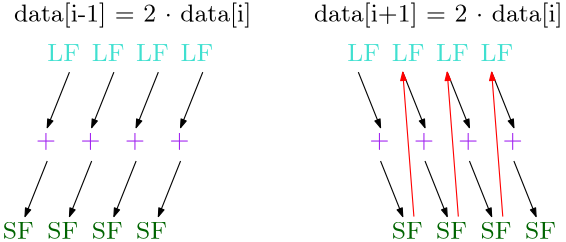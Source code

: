 <?xml version="1.0"?>
<!DOCTYPE ipe SYSTEM "ipe.dtd">
<ipe version="70212" creator="Ipe 7.2.13">
<info created="D:20230303100442" modified="D:20230303110013"/>
<ipestyle name="basic">
<symbol name="arrow/arc(spx)">
<path stroke="sym-stroke" fill="sym-stroke" pen="sym-pen">
0 0 m
-1 0.333 l
-1 -0.333 l
h
</path>
</symbol>
<symbol name="arrow/farc(spx)">
<path stroke="sym-stroke" fill="white" pen="sym-pen">
0 0 m
-1 0.333 l
-1 -0.333 l
h
</path>
</symbol>
<symbol name="arrow/ptarc(spx)">
<path stroke="sym-stroke" fill="sym-stroke" pen="sym-pen">
0 0 m
-1 0.333 l
-0.8 0 l
-1 -0.333 l
h
</path>
</symbol>
<symbol name="arrow/fptarc(spx)">
<path stroke="sym-stroke" fill="white" pen="sym-pen">
0 0 m
-1 0.333 l
-0.8 0 l
-1 -0.333 l
h
</path>
</symbol>
<symbol name="mark/circle(sx)" transformations="translations">
<path fill="sym-stroke">
0.6 0 0 0.6 0 0 e
0.4 0 0 0.4 0 0 e
</path>
</symbol>
<symbol name="mark/disk(sx)" transformations="translations">
<path fill="sym-stroke">
0.6 0 0 0.6 0 0 e
</path>
</symbol>
<symbol name="mark/fdisk(sfx)" transformations="translations">
<group>
<path fill="sym-fill">
0.5 0 0 0.5 0 0 e
</path>
<path fill="sym-stroke" fillrule="eofill">
0.6 0 0 0.6 0 0 e
0.4 0 0 0.4 0 0 e
</path>
</group>
</symbol>
<symbol name="mark/box(sx)" transformations="translations">
<path fill="sym-stroke" fillrule="eofill">
-0.6 -0.6 m
0.6 -0.6 l
0.6 0.6 l
-0.6 0.6 l
h
-0.4 -0.4 m
0.4 -0.4 l
0.4 0.4 l
-0.4 0.4 l
h
</path>
</symbol>
<symbol name="mark/square(sx)" transformations="translations">
<path fill="sym-stroke">
-0.6 -0.6 m
0.6 -0.6 l
0.6 0.6 l
-0.6 0.6 l
h
</path>
</symbol>
<symbol name="mark/fsquare(sfx)" transformations="translations">
<group>
<path fill="sym-fill">
-0.5 -0.5 m
0.5 -0.5 l
0.5 0.5 l
-0.5 0.5 l
h
</path>
<path fill="sym-stroke" fillrule="eofill">
-0.6 -0.6 m
0.6 -0.6 l
0.6 0.6 l
-0.6 0.6 l
h
-0.4 -0.4 m
0.4 -0.4 l
0.4 0.4 l
-0.4 0.4 l
h
</path>
</group>
</symbol>
<symbol name="mark/cross(sx)" transformations="translations">
<group>
<path fill="sym-stroke">
-0.43 -0.57 m
0.57 0.43 l
0.43 0.57 l
-0.57 -0.43 l
h
</path>
<path fill="sym-stroke">
-0.43 0.57 m
0.57 -0.43 l
0.43 -0.57 l
-0.57 0.43 l
h
</path>
</group>
</symbol>
<symbol name="arrow/fnormal(spx)">
<path stroke="sym-stroke" fill="white" pen="sym-pen">
0 0 m
-1 0.333 l
-1 -0.333 l
h
</path>
</symbol>
<symbol name="arrow/pointed(spx)">
<path stroke="sym-stroke" fill="sym-stroke" pen="sym-pen">
0 0 m
-1 0.333 l
-0.8 0 l
-1 -0.333 l
h
</path>
</symbol>
<symbol name="arrow/fpointed(spx)">
<path stroke="sym-stroke" fill="white" pen="sym-pen">
0 0 m
-1 0.333 l
-0.8 0 l
-1 -0.333 l
h
</path>
</symbol>
<symbol name="arrow/linear(spx)">
<path stroke="sym-stroke" pen="sym-pen">
-1 0.333 m
0 0 l
-1 -0.333 l
</path>
</symbol>
<symbol name="arrow/fdouble(spx)">
<path stroke="sym-stroke" fill="white" pen="sym-pen">
0 0 m
-1 0.333 l
-1 -0.333 l
h
-1 0 m
-2 0.333 l
-2 -0.333 l
h
</path>
</symbol>
<symbol name="arrow/double(spx)">
<path stroke="sym-stroke" fill="sym-stroke" pen="sym-pen">
0 0 m
-1 0.333 l
-1 -0.333 l
h
-1 0 m
-2 0.333 l
-2 -0.333 l
h
</path>
</symbol>
<pen name="heavier" value="0.8"/>
<pen name="fat" value="1.2"/>
<pen name="ultrafat" value="2"/>
<symbolsize name="large" value="5"/>
<symbolsize name="small" value="2"/>
<symbolsize name="tiny" value="1.1"/>
<arrowsize name="large" value="10"/>
<arrowsize name="small" value="5"/>
<arrowsize name="tiny" value="3"/>
<color name="red" value="1 0 0"/>
<color name="green" value="0 1 0"/>
<color name="blue" value="0 0 1"/>
<color name="yellow" value="1 1 0"/>
<color name="orange" value="1 0.647 0"/>
<color name="gold" value="1 0.843 0"/>
<color name="purple" value="0.627 0.125 0.941"/>
<color name="gray" value="0.745"/>
<color name="brown" value="0.647 0.165 0.165"/>
<color name="navy" value="0 0 0.502"/>
<color name="pink" value="1 0.753 0.796"/>
<color name="seagreen" value="0.18 0.545 0.341"/>
<color name="turquoise" value="0.251 0.878 0.816"/>
<color name="violet" value="0.933 0.51 0.933"/>
<color name="darkblue" value="0 0 0.545"/>
<color name="darkcyan" value="0 0.545 0.545"/>
<color name="darkgray" value="0.663"/>
<color name="darkgreen" value="0 0.392 0"/>
<color name="darkmagenta" value="0.545 0 0.545"/>
<color name="darkorange" value="1 0.549 0"/>
<color name="darkred" value="0.545 0 0"/>
<color name="lightblue" value="0.678 0.847 0.902"/>
<color name="lightcyan" value="0.878 1 1"/>
<color name="lightgray" value="0.827"/>
<color name="lightgreen" value="0.565 0.933 0.565"/>
<color name="lightyellow" value="1 1 0.878"/>
<dashstyle name="dashed" value="[4] 0"/>
<dashstyle name="dotted" value="[1 3] 0"/>
<dashstyle name="dash dotted" value="[4 2 1 2] 0"/>
<dashstyle name="dash dot dotted" value="[4 2 1 2 1 2] 0"/>
<textsize name="large" value="\large"/>
<textsize name="Large" value="\Large"/>
<textsize name="LARGE" value="\LARGE"/>
<textsize name="huge" value="\huge"/>
<textsize name="Huge" value="\Huge"/>
<textsize name="small" value="\small"/>
<textsize name="footnote" value="\footnotesize"/>
<textsize name="tiny" value="\tiny"/>
<textstyle name="center" begin="\begin{center}" end="\end{center}"/>
<textstyle name="itemize" begin="\begin{itemize}" end="\end{itemize}"/>
<textstyle name="item" begin="\begin{itemize}\item{}" end="\end{itemize}"/>
<gridsize name="4 pts" value="4"/>
<gridsize name="8 pts (~3 mm)" value="8"/>
<gridsize name="16 pts (~6 mm)" value="16"/>
<gridsize name="32 pts (~12 mm)" value="32"/>
<gridsize name="10 pts (~3.5 mm)" value="10"/>
<gridsize name="20 pts (~7 mm)" value="20"/>
<gridsize name="14 pts (~5 mm)" value="14"/>
<gridsize name="28 pts (~10 mm)" value="28"/>
<gridsize name="56 pts (~20 mm)" value="56"/>
<anglesize name="90 deg" value="90"/>
<anglesize name="60 deg" value="60"/>
<anglesize name="45 deg" value="45"/>
<anglesize name="30 deg" value="30"/>
<anglesize name="22.5 deg" value="22.5"/>
<opacity name="10%" value="0.1"/>
<opacity name="30%" value="0.3"/>
<opacity name="50%" value="0.5"/>
<opacity name="75%" value="0.75"/>
<tiling name="falling" angle="-60" step="4" width="1"/>
<tiling name="rising" angle="30" step="4" width="1"/>
</ipestyle>
<page>
<layer name="alpha"/>
<view layers="alpha" active="alpha"/>
<text layer="alpha" matrix="1 0 0 1 48 -4" transformations="translations" pos="80 788" stroke="turquoise" type="label" width="11.774" height="6.127" depth="0" valign="bottom" size="small">LF</text>
<text matrix="1 0 0 1 32 -68" transformations="translations" pos="80 788" stroke="darkgreen" type="label" width="11.135" height="6.127" depth="0" valign="bottom" size="small">SF</text>
<text matrix="1 0 0 1 44 -36" transformations="translations" pos="80 788" stroke="purple" type="label" width="7.168" height="5.314" depth="0.83" valign="bottom" size="small">+</text>
<path stroke="black" arrow="normal/tiny">
136 780 m
128 760 l
</path>
<path stroke="black" arrow="normal/tiny">
128 748 m
120 728 l
</path>
<text matrix="1 0 0 1 64 -4" transformations="translations" pos="80 788" stroke="turquoise" type="label" width="11.774" height="6.127" depth="0" valign="bottom" size="small">LF</text>
<text matrix="1 0 0 1 48 -68" transformations="translations" pos="80 788" stroke="darkgreen" type="label" width="11.135" height="6.127" depth="0" valign="bottom" size="small">SF</text>
<text matrix="1 0 0 1 60 -36" transformations="translations" pos="80 788" stroke="purple" type="label" width="7.168" height="5.314" depth="0.83" valign="bottom" size="small">+</text>
<path matrix="1 0 0 1 16 0" stroke="black" arrow="normal/tiny">
136 780 m
128 760 l
</path>
<path matrix="1 0 0 1 16 0" stroke="black" arrow="normal/tiny">
128 748 m
120 728 l
</path>
<text matrix="1 0 0 1 80 -4" transformations="translations" pos="80 788" stroke="turquoise" type="label" width="11.774" height="6.127" depth="0" valign="bottom" size="small">LF</text>
<text matrix="1 0 0 1 64 -68" transformations="translations" pos="80 788" stroke="darkgreen" type="label" width="11.135" height="6.127" depth="0" valign="bottom" size="small">SF</text>
<text matrix="1 0 0 1 76 -36" transformations="translations" pos="80 788" stroke="purple" type="label" width="7.168" height="5.314" depth="0.83" valign="bottom" size="small">+</text>
<path matrix="1 0 0 1 32 0" stroke="black" arrow="normal/tiny">
136 780 m
128 760 l
</path>
<path matrix="1 0 0 1 32 0" stroke="black" arrow="normal/tiny">
128 748 m
120 728 l
</path>
<text matrix="1 0 0 1 96 -4" transformations="translations" pos="80 788" stroke="turquoise" type="label" width="11.774" height="6.127" depth="0" valign="bottom" size="small">LF</text>
<text matrix="1 0 0 1 80 -68" transformations="translations" pos="80 788" stroke="darkgreen" type="label" width="11.135" height="6.127" depth="0" valign="bottom" size="small">SF</text>
<text matrix="1 0 0 1 92 -36" transformations="translations" pos="80 788" stroke="purple" type="label" width="7.168" height="5.314" depth="0.83" valign="bottom" size="small">+</text>
<path matrix="1 0 0 1 48 0" stroke="black" arrow="normal/tiny">
136 780 m
128 760 l
</path>
<path matrix="1 0 0 1 48 0" stroke="black" arrow="normal/tiny">
128 748 m
120 728 l
</path>
<text matrix="1 0 0 1 156 -4" transformations="translations" pos="80 788" stroke="turquoise" type="label" width="11.774" height="6.127" depth="0" valign="bottom" size="small">LF</text>
<text matrix="1 0 0 1 164 -36" transformations="translations" pos="80 788" stroke="purple" type="label" width="7.168" height="5.314" depth="0.83" valign="bottom" size="small">+</text>
<path matrix="1 0 0 1 28 0" stroke="black" arrow="normal/tiny">
212 780 m
220 760 l
</path>
<path matrix="1 0 0 1 36 -32" stroke="black" arrow="normal/tiny">
212 780 m
220 760 l
</path>
<text matrix="1 0 0 1 172 -68" transformations="translations" pos="80 788" stroke="darkgreen" type="label" width="11.135" height="6.127" depth="0" valign="bottom" size="small">SF</text>
<text matrix="1 0 0 1 172 -4" transformations="translations" pos="80 788" stroke="turquoise" type="label" width="11.774" height="6.127" depth="0" valign="bottom" size="small">LF</text>
<text matrix="1 0 0 1 180 -36" transformations="translations" pos="80 788" stroke="purple" type="label" width="7.168" height="5.314" depth="0.83" valign="bottom" size="small">+</text>
<path matrix="1 0 0 1 44 0" stroke="black" arrow="normal/tiny">
212 780 m
220 760 l
</path>
<path matrix="1 0 0 1 52 -32" stroke="black" arrow="normal/tiny">
212 780 m
220 760 l
</path>
<text matrix="1 0 0 1 188 -68" transformations="translations" pos="80 788" stroke="darkgreen" type="label" width="11.135" height="6.127" depth="0" valign="bottom" size="small">SF</text>
<text matrix="1 0 0 1 188 -4" transformations="translations" pos="80 788" stroke="turquoise" type="label" width="11.774" height="6.127" depth="0" valign="bottom" size="small">LF</text>
<text matrix="1 0 0 1 196 -36" transformations="translations" pos="80 788" stroke="purple" type="label" width="7.168" height="5.314" depth="0.83" valign="bottom" size="small">+</text>
<path matrix="1 0 0 1 60 0" stroke="black" arrow="normal/tiny">
212 780 m
220 760 l
</path>
<path matrix="1 0 0 1 68 -32" stroke="black" arrow="normal/tiny">
212 780 m
220 760 l
</path>
<text matrix="1 0 0 1 204 -68" transformations="translations" pos="80 788" stroke="darkgreen" type="label" width="11.135" height="6.127" depth="0" valign="bottom" size="small">SF</text>
<text matrix="1 0 0 1 204 -4" transformations="translations" pos="80 788" stroke="turquoise" type="label" width="11.774" height="6.127" depth="0" valign="bottom" size="small">LF</text>
<text matrix="1 0 0 1 212 -36" transformations="translations" pos="80 788" stroke="purple" type="label" width="7.168" height="5.314" depth="0.83" valign="bottom" size="small">+</text>
<path matrix="1 0 0 1 76 0" stroke="black" arrow="normal/tiny">
212 780 m
220 760 l
</path>
<path matrix="1 0 0 1 84 -32" stroke="black" arrow="normal/tiny">
212 780 m
220 760 l
</path>
<text matrix="1 0 0 1 220 -68" transformations="translations" pos="80 788" stroke="darkgreen" type="label" width="11.135" height="6.127" depth="0" valign="bottom" size="small">SF</text>
<text matrix="1 0 0 1 36 8" transformations="translations" pos="80 788" stroke="black" type="label" width="85.498" height="6.726" depth="2.24" valign="bottom" size="small">data[i-1] = 2 $\cdot$ data[i]</text>
<text matrix="1 0 0 1 144 8" transformations="translations" pos="80 788" stroke="black" type="label" width="89.594" height="6.726" depth="2.24" valign="bottom" size="small">data[i+1] = 2 $\cdot$ data[i]</text>
<path stroke="red" arrow="normal/tiny">
260 728 m
256 780 l
</path>
<path matrix="1 0 0 1 16 0" stroke="red" arrow="normal/tiny">
260 728 m
256 780 l
</path>
<path matrix="1 0 0 1 32 0" stroke="red" arrow="normal/tiny">
260 728 m
256 780 l
</path>
</page>
</ipe>
